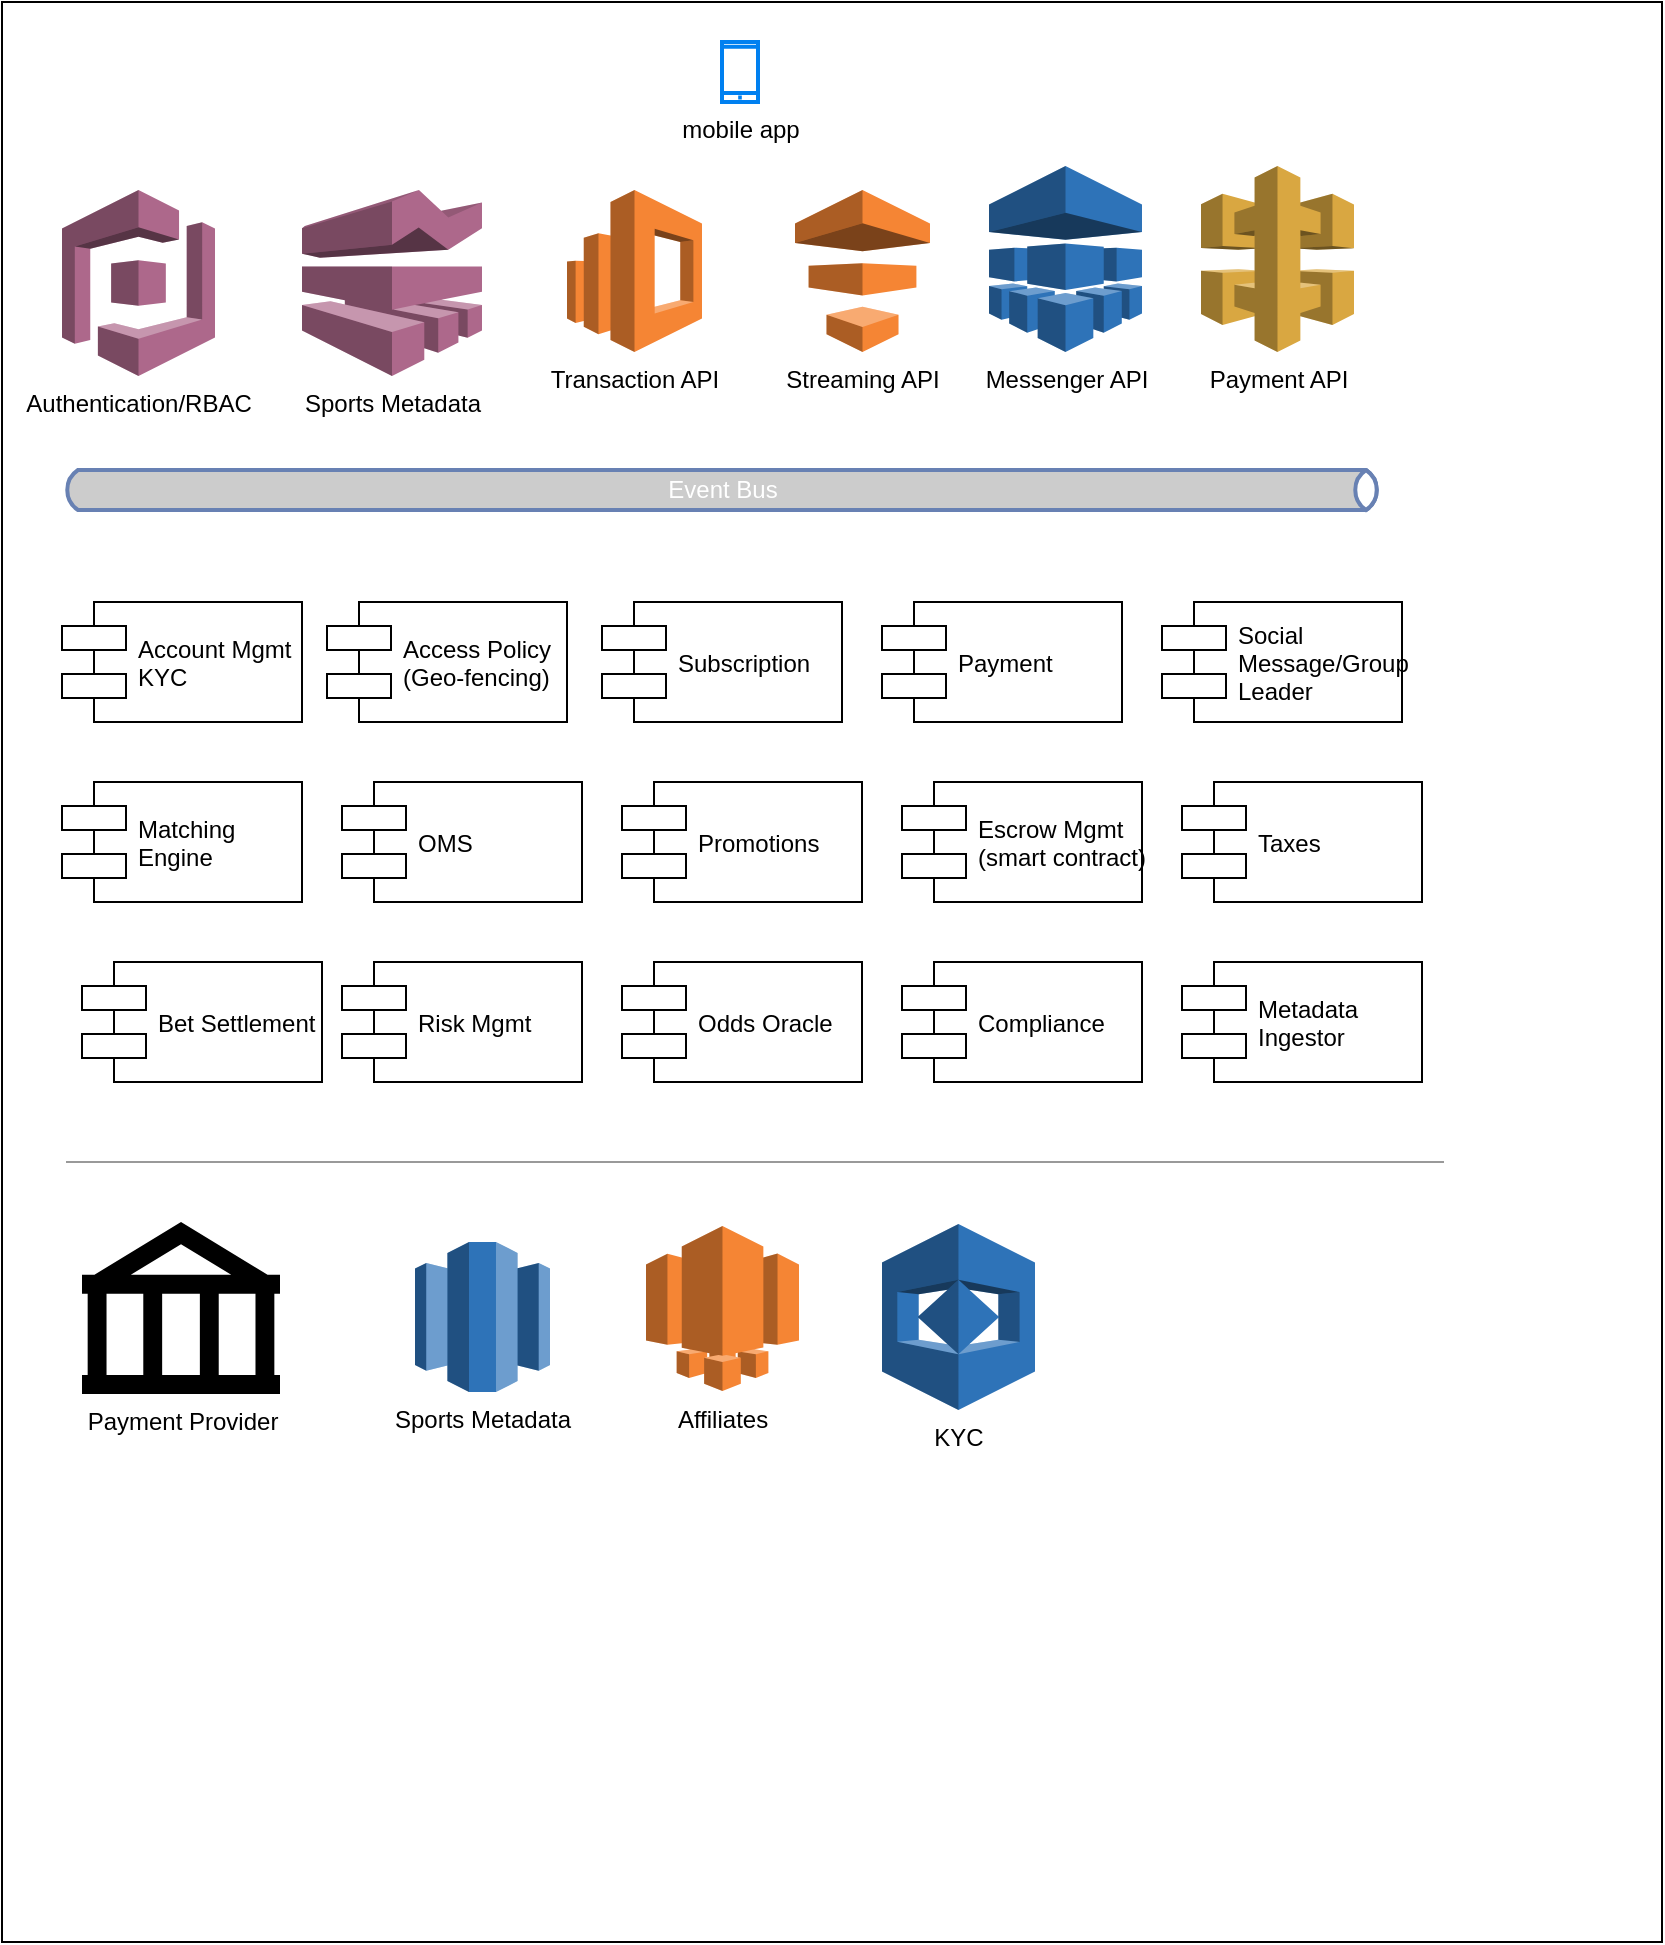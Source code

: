 <mxfile pages="1" version="11.2.9" type="github"><diagram id="PJ3yyTl_KNCQyYi2xLn8" name="Page-1"><mxGraphModel dx="1317" dy="619" grid="1" gridSize="10" guides="1" tooltips="1" connect="1" arrows="1" fold="1" page="1" pageScale="1" pageWidth="850" pageHeight="1100" math="0" shadow="0"><root><mxCell id="0"/><mxCell id="1" parent="0"/><mxCell id="ePxocbKrivtKxNBLvxtR-7" value="" style="rounded=0;whiteSpace=wrap;html=1;" parent="1" vertex="1"><mxGeometry x="10" y="20" width="830" height="970" as="geometry"/></mxCell><mxCell id="ePxocbKrivtKxNBLvxtR-1" value="mobile app" style="html=1;verticalLabelPosition=bottom;align=center;labelBackgroundColor=#ffffff;verticalAlign=top;strokeWidth=2;strokeColor=#0080F0;fillColor=#ffffff;shadow=0;dashed=0;shape=mxgraph.ios7.icons.smartphone;" parent="1" vertex="1"><mxGeometry x="370" y="40" width="18" height="30" as="geometry"/></mxCell><mxCell id="ePxocbKrivtKxNBLvxtR-2" value="Authentication/RBAC" style="outlineConnect=0;dashed=0;verticalLabelPosition=bottom;verticalAlign=top;align=center;html=1;shape=mxgraph.aws3.cognito;fillColor=#AD688B;gradientColor=none;" parent="1" vertex="1"><mxGeometry x="40" y="114" width="76.5" height="93" as="geometry"/></mxCell><mxCell id="ePxocbKrivtKxNBLvxtR-4" value="Sports Metadata" style="outlineConnect=0;dashed=0;verticalLabelPosition=bottom;verticalAlign=top;align=center;html=1;shape=mxgraph.aws3.mobile_analytics;fillColor=#AD688B;gradientColor=none;" parent="1" vertex="1"><mxGeometry x="160" y="114" width="90" height="93" as="geometry"/></mxCell><mxCell id="ePxocbKrivtKxNBLvxtR-5" value="Transaction API" style="outlineConnect=0;dashed=0;verticalLabelPosition=bottom;verticalAlign=top;align=center;html=1;shape=mxgraph.aws3.elasticsearch_service;fillColor=#F58534;gradientColor=none;" parent="1" vertex="1"><mxGeometry x="292.5" y="114" width="67.5" height="81" as="geometry"/></mxCell><mxCell id="ePxocbKrivtKxNBLvxtR-6" value="Streaming API" style="outlineConnect=0;dashed=0;verticalLabelPosition=bottom;verticalAlign=top;align=center;html=1;shape=mxgraph.aws3.data_pipeline;fillColor=#F58534;gradientColor=none;" parent="1" vertex="1"><mxGeometry x="406.5" y="114" width="67.5" height="81" as="geometry"/></mxCell><mxCell id="ePxocbKrivtKxNBLvxtR-8" value="Account Mgmt&#10;KYC" style="shape=component;align=left;spacingLeft=36;" parent="1" vertex="1"><mxGeometry x="40" y="320" width="120" height="60" as="geometry"/></mxCell><mxCell id="ePxocbKrivtKxNBLvxtR-9" value="Matching&#10;Engine" style="shape=component;align=left;spacingLeft=36;" parent="1" vertex="1"><mxGeometry x="40" y="410" width="120" height="60" as="geometry"/></mxCell><mxCell id="ePxocbKrivtKxNBLvxtR-10" value="OMS" style="shape=component;align=left;spacingLeft=36;" parent="1" vertex="1"><mxGeometry x="180" y="410" width="120" height="60" as="geometry"/></mxCell><mxCell id="ePxocbKrivtKxNBLvxtR-11" value="Messenger API" style="outlineConnect=0;dashed=0;verticalLabelPosition=bottom;verticalAlign=top;align=center;html=1;shape=mxgraph.aws3.machine_learning;fillColor=#2E73B8;gradientColor=none;" parent="1" vertex="1"><mxGeometry x="503.5" y="102" width="76.5" height="93" as="geometry"/></mxCell><mxCell id="ePxocbKrivtKxNBLvxtR-12" value="Social&#10;Message/Group&#10;Leader" style="shape=component;align=left;spacingLeft=36;" parent="1" vertex="1"><mxGeometry x="590" y="320" width="120" height="60" as="geometry"/></mxCell><mxCell id="ePxocbKrivtKxNBLvxtR-13" value="Access Policy&#10;(Geo-fencing)" style="shape=component;align=left;spacingLeft=36;" parent="1" vertex="1"><mxGeometry x="172.5" y="320" width="120" height="60" as="geometry"/></mxCell><mxCell id="ePxocbKrivtKxNBLvxtR-14" value="Promotions" style="shape=component;align=left;spacingLeft=36;" parent="1" vertex="1"><mxGeometry x="320" y="410" width="120" height="60" as="geometry"/></mxCell><mxCell id="ePxocbKrivtKxNBLvxtR-15" value="Subscription" style="shape=component;align=left;spacingLeft=36;" parent="1" vertex="1"><mxGeometry x="310" y="320" width="120" height="60" as="geometry"/></mxCell><mxCell id="ePxocbKrivtKxNBLvxtR-16" value="Payment API" style="outlineConnect=0;dashed=0;verticalLabelPosition=bottom;verticalAlign=top;align=center;html=1;shape=mxgraph.aws3.api_gateway;fillColor=#D9A741;gradientColor=none;" parent="1" vertex="1"><mxGeometry x="609.5" y="102" width="76.5" height="93" as="geometry"/></mxCell><mxCell id="ePxocbKrivtKxNBLvxtR-17" value="Payment" style="shape=component;align=left;spacingLeft=36;" parent="1" vertex="1"><mxGeometry x="450" y="320" width="120" height="60" as="geometry"/></mxCell><mxCell id="ePxocbKrivtKxNBLvxtR-18" value="Escrow Mgmt&#10;(smart contract)" style="shape=component;align=left;spacingLeft=36;" parent="1" vertex="1"><mxGeometry x="460" y="410" width="120" height="60" as="geometry"/></mxCell><mxCell id="ePxocbKrivtKxNBLvxtR-19" value="Taxes" style="shape=component;align=left;spacingLeft=36;" parent="1" vertex="1"><mxGeometry x="600" y="410" width="120" height="60" as="geometry"/></mxCell><mxCell id="ePxocbKrivtKxNBLvxtR-20" value="Bet Settlement" style="shape=component;align=left;spacingLeft=36;" parent="1" vertex="1"><mxGeometry x="50" y="500" width="120" height="60" as="geometry"/></mxCell><mxCell id="ePxocbKrivtKxNBLvxtR-21" value="Risk Mgmt" style="shape=component;align=left;spacingLeft=36;" parent="1" vertex="1"><mxGeometry x="180" y="500" width="120" height="60" as="geometry"/></mxCell><mxCell id="ePxocbKrivtKxNBLvxtR-28" value="Event Bus" style="html=1;outlineConnect=0;fillColor=#CCCCCC;strokeColor=#6881B3;gradientColor=none;gradientDirection=north;strokeWidth=2;shape=mxgraph.networks.bus;gradientColor=none;gradientDirection=north;fontColor=#ffffff;perimeter=backbonePerimeter;backboneSize=20;" parent="1" vertex="1"><mxGeometry x="40" y="254" width="660" height="20" as="geometry"/></mxCell><mxCell id="ePxocbKrivtKxNBLvxtR-29" value="Odds Oracle" style="shape=component;align=left;spacingLeft=36;" parent="1" vertex="1"><mxGeometry x="320" y="500" width="120" height="60" as="geometry"/></mxCell><mxCell id="ePxocbKrivtKxNBLvxtR-30" value="Compliance" style="shape=component;align=left;spacingLeft=36;" parent="1" vertex="1"><mxGeometry x="460" y="500" width="120" height="60" as="geometry"/></mxCell><mxCell id="ePxocbKrivtKxNBLvxtR-33" value="Payment Provider" style="shape=mxgraph.signs.travel.bank;html=1;fillColor=#000000;strokeColor=none;verticalLabelPosition=bottom;verticalAlign=top;align=center;" parent="1" vertex="1"><mxGeometry x="50" y="630" width="99" height="86" as="geometry"/></mxCell><mxCell id="ePxocbKrivtKxNBLvxtR-34" value="" style="verticalLabelPosition=bottom;shadow=0;dashed=0;align=center;html=1;verticalAlign=top;strokeWidth=1;shape=mxgraph.mockup.markup.line;strokeColor=#999999;" parent="1" vertex="1"><mxGeometry x="42" y="590" width="689" height="20" as="geometry"/></mxCell><mxCell id="ePxocbKrivtKxNBLvxtR-37" value="Sports Metadata" style="outlineConnect=0;dashed=0;verticalLabelPosition=bottom;verticalAlign=top;align=center;html=1;shape=mxgraph.aws3.redshift;fillColor=#2E73B8;gradientColor=none;" parent="1" vertex="1"><mxGeometry x="216.5" y="640" width="67.5" height="75" as="geometry"/></mxCell><mxCell id="J_wyUO2THyQoB0poJNG0-1" value="Affiliates" style="outlineConnect=0;dashed=0;verticalLabelPosition=bottom;verticalAlign=top;align=center;html=1;shape=mxgraph.aws3.lightsail;fillColor=#F58534;gradientColor=none;" vertex="1" parent="1"><mxGeometry x="332" y="632" width="76.5" height="82.5" as="geometry"/></mxCell><mxCell id="J_wyUO2THyQoB0poJNG0-2" value="KYC" style="outlineConnect=0;dashed=0;verticalLabelPosition=bottom;verticalAlign=top;align=center;html=1;shape=mxgraph.aws3.rekognition;fillColor=#2E73B8;gradientColor=none;" vertex="1" parent="1"><mxGeometry x="450" y="631" width="76.5" height="93" as="geometry"/></mxCell><mxCell id="J_wyUO2THyQoB0poJNG0-3" value="Metadata &#10;Ingestor" style="shape=component;align=left;spacingLeft=36;" vertex="1" parent="1"><mxGeometry x="600" y="500" width="120" height="60" as="geometry"/></mxCell></root></mxGraphModel></diagram></mxfile>